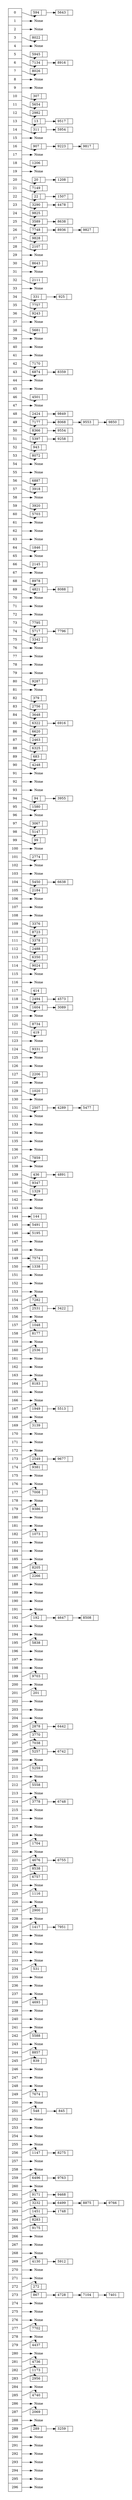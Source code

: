digraph grafica{
graph [pad="0.5"];
nodesep=.05;
rankdir=LR;
node [shape=record,width=.1,height=.1];
node0 [label = "<f0> 0|
<f1> 1|
<f2> 2|
<f3> 3|
<f4> 4|
<f5> 5|
<f6> 6|
<f7> 7|
<f8> 8|
<f9> 9|
<f10> 10|
<f11> 11|
<f12> 12|
<f13> 13|
<f14> 14|
<f15> 15|
<f16> 16|
<f17> 17|
<f18> 18|
<f19> 19|
<f20> 20|
<f21> 21|
<f22> 22|
<f23> 23|
<f24> 24|
<f25> 25|
<f26> 26|
<f27> 27|
<f28> 28|
<f29> 29|
<f30> 30|
<f31> 31|
<f32> 32|
<f33> 33|
<f34> 34|
<f35> 35|
<f36> 36|
<f37> 37|
<f38> 38|
<f39> 39|
<f40> 40|
<f41> 41|
<f42> 42|
<f43> 43|
<f44> 44|
<f45> 45|
<f46> 46|
<f47> 47|
<f48> 48|
<f49> 49|
<f50> 50|
<f51> 51|
<f52> 52|
<f53> 53|
<f54> 54|
<f55> 55|
<f56> 56|
<f57> 57|
<f58> 58|
<f59> 59|
<f60> 60|
<f61> 61|
<f62> 62|
<f63> 63|
<f64> 64|
<f65> 65|
<f66> 66|
<f67> 67|
<f68> 68|
<f69> 69|
<f70> 70|
<f71> 71|
<f72> 72|
<f73> 73|
<f74> 74|
<f75> 75|
<f76> 76|
<f77> 77|
<f78> 78|
<f79> 79|
<f80> 80|
<f81> 81|
<f82> 82|
<f83> 83|
<f84> 84|
<f85> 85|
<f86> 86|
<f87> 87|
<f88> 88|
<f89> 89|
<f90> 90|
<f91> 91|
<f92> 92|
<f93> 93|
<f94> 94|
<f95> 95|
<f96> 96|
<f97> 97|
<f98> 98|
<f99> 99|
<f100> 100|
<f101> 101|
<f102> 102|
<f103> 103|
<f104> 104|
<f105> 105|
<f106> 106|
<f107> 107|
<f108> 108|
<f109> 109|
<f110> 110|
<f111> 111|
<f112> 112|
<f113> 113|
<f114> 114|
<f115> 115|
<f116> 116|
<f117> 117|
<f118> 118|
<f119> 119|
<f120> 120|
<f121> 121|
<f122> 122|
<f123> 123|
<f124> 124|
<f125> 125|
<f126> 126|
<f127> 127|
<f128> 128|
<f129> 129|
<f130> 130|
<f131> 131|
<f132> 132|
<f133> 133|
<f134> 134|
<f135> 135|
<f136> 136|
<f137> 137|
<f138> 138|
<f139> 139|
<f140> 140|
<f141> 141|
<f142> 142|
<f143> 143|
<f144> 144|
<f145> 145|
<f146> 146|
<f147> 147|
<f148> 148|
<f149> 149|
<f150> 150|
<f151> 151|
<f152> 152|
<f153> 153|
<f154> 154|
<f155> 155|
<f156> 156|
<f157> 157|
<f158> 158|
<f159> 159|
<f160> 160|
<f161> 161|
<f162> 162|
<f163> 163|
<f164> 164|
<f165> 165|
<f166> 166|
<f167> 167|
<f168> 168|
<f169> 169|
<f170> 170|
<f171> 171|
<f172> 172|
<f173> 173|
<f174> 174|
<f175> 175|
<f176> 176|
<f177> 177|
<f178> 178|
<f179> 179|
<f180> 180|
<f181> 181|
<f182> 182|
<f183> 183|
<f184> 184|
<f185> 185|
<f186> 186|
<f187> 187|
<f188> 188|
<f189> 189|
<f190> 190|
<f191> 191|
<f192> 192|
<f193> 193|
<f194> 194|
<f195> 195|
<f196> 196|
<f197> 197|
<f198> 198|
<f199> 199|
<f200> 200|
<f201> 201|
<f202> 202|
<f203> 203|
<f204> 204|
<f205> 205|
<f206> 206|
<f207> 207|
<f208> 208|
<f209> 209|
<f210> 210|
<f211> 211|
<f212> 212|
<f213> 213|
<f214> 214|
<f215> 215|
<f216> 216|
<f217> 217|
<f218> 218|
<f219> 219|
<f220> 220|
<f221> 221|
<f222> 222|
<f223> 223|
<f224> 224|
<f225> 225|
<f226> 226|
<f227> 227|
<f228> 228|
<f229> 229|
<f230> 230|
<f231> 231|
<f232> 232|
<f233> 233|
<f234> 234|
<f235> 235|
<f236> 236|
<f237> 237|
<f238> 238|
<f239> 239|
<f240> 240|
<f241> 241|
<f242> 242|
<f243> 243|
<f244> 244|
<f245> 245|
<f246> 246|
<f247> 247|
<f248> 248|
<f249> 249|
<f250> 250|
<f251> 251|
<f252> 252|
<f253> 253|
<f254> 254|
<f255> 255|
<f256> 256|
<f257> 257|
<f258> 258|
<f259> 259|
<f260> 260|
<f261> 261|
<f262> 262|
<f263> 263|
<f264> 264|
<f265> 265|
<f266> 266|
<f267> 267|
<f268> 268|
<f269> 269|
<f270> 270|
<f271> 271|
<f272> 272|
<f273> 273|
<f274> 274|
<f275> 275|
<f276> 276|
<f277> 277|
<f278> 278|
<f279> 279|
<f280> 280|
<f281> 281|
<f282> 282|
<f283> 283|
<f284> 284|
<f285> 285|
<f286> 286|
<f287> 287|
<f288> 288|
<f289> 289|
<f290> 290|
<f291> 291|
<f292> 292|
<f293> 293|
<f294> 294|
<f295> 295|
<f296> 296",height=148.5, width=.8];
node594[label = "{<n> 594| <p> }"];
node5643[label = "{<n> 5643| <p> }"];
node0:f0 -> node594:n;
node594:p -> node5643:n;
nodeNone1 [shape=plaintext, label="None", width=0.5]
node0:f1 -> nodeNone1
nodeNone2 [shape=plaintext, label="None", width=0.5]
node0:f2 -> nodeNone2
node8022[label = "{<n> 8022| <p> }"];
node0:f3 -> node8022:n;
nodeNone4 [shape=plaintext, label="None", width=0.5]
node0:f4 -> nodeNone4
node5945[label = "{<n> 5945| <p> }"];
node0:f5 -> node5945:n;
node7134[label = "{<n> 7134| <p> }"];
node8916[label = "{<n> 8916| <p> }"];
node0:f6 -> node7134:n;
node7134:p -> node8916:n;
node8026[label = "{<n> 8026| <p> }"];
node0:f7 -> node8026:n;
nodeNone8 [shape=plaintext, label="None", width=0.5]
node0:f8 -> nodeNone8
nodeNone9 [shape=plaintext, label="None", width=0.5]
node0:f9 -> nodeNone9
node307[label = "{<n> 307| <p> }"];
node0:f10 -> node307:n;
node5654[label = "{<n> 5654| <p> }"];
node0:f11 -> node5654:n;
node2982[label = "{<n> 2982| <p> }"];
node0:f12 -> node2982:n;
node13[label = "{<n> 13| <p> }"];
node9517[label = "{<n> 9517| <p> }"];
node0:f13 -> node13:n;
node13:p -> node9517:n;
node311[label = "{<n> 311| <p> }"];
node5954[label = "{<n> 5954| <p> }"];
node0:f14 -> node311:n;
node311:p -> node5954:n;
nodeNone15 [shape=plaintext, label="None", width=0.5]
node0:f15 -> nodeNone15
node907[label = "{<n> 907| <p> }"];
node9223[label = "{<n> 9223| <p> }"];
node9817[label = "{<n> 9817| <p> }"];
node0:f16 -> node907:n;
node907:p -> node9223:n;
node9223:p -> node9817:n;
nodeNone17 [shape=plaintext, label="None", width=0.5]
node0:f17 -> nodeNone17
node1206[label = "{<n> 1206| <p> }"];
node0:f18 -> node1206:n;
nodeNone19 [shape=plaintext, label="None", width=0.5]
node0:f19 -> nodeNone19
node20[label = "{<n> 20| <p> }"];
node1208[label = "{<n> 1208| <p> }"];
node0:f20 -> node20:n;
node20:p -> node1208:n;
node7149[label = "{<n> 7149| <p> }"];
node0:f21 -> node7149:n;
node22[label = "{<n> 22| <p> }"];
node1507[label = "{<n> 1507| <p> }"];
node0:f22 -> node22:n;
node22:p -> node1507:n;
node3290[label = "{<n> 3290| <p> }"];
node4478[label = "{<n> 4478| <p> }"];
node0:f23 -> node3290:n;
node3290:p -> node4478:n;
node9825[label = "{<n> 9825| <p> }"];
node0:f24 -> node9825:n;
node3589[label = "{<n> 3589| <p> }"];
node8638[label = "{<n> 8638| <p> }"];
node0:f25 -> node3589:n;
node3589:p -> node8638:n;
node7748[label = "{<n> 7748| <p> }"];
node8936[label = "{<n> 8936| <p> }"];
node9827[label = "{<n> 9827| <p> }"];
node0:f26 -> node7748:n;
node7748:p -> node8936:n;
node8936:p -> node9827:n;
node9828[label = "{<n> 9828| <p> }"];
node0:f27 -> node9828:n;
node2107[label = "{<n> 2107| <p> }"];
node0:f28 -> node2107:n;
nodeNone29 [shape=plaintext, label="None", width=0.5]
node0:f29 -> nodeNone29
node8643[label = "{<n> 8643| <p> }"];
node0:f30 -> node8643:n;
nodeNone31 [shape=plaintext, label="None", width=0.5]
node0:f31 -> nodeNone31
node2111[label = "{<n> 2111| <p> }"];
node0:f32 -> node2111:n;
nodeNone33 [shape=plaintext, label="None", width=0.5]
node0:f33 -> nodeNone33
node331[label = "{<n> 331| <p> }"];
node925[label = "{<n> 925| <p> }"];
node0:f34 -> node331:n;
node331:p -> node925:n;
node7757[label = "{<n> 7757| <p> }"];
node0:f35 -> node7757:n;
node9243[label = "{<n> 9243| <p> }"];
node0:f36 -> node9243:n;
nodeNone37 [shape=plaintext, label="None", width=0.5]
node0:f37 -> nodeNone37
node5681[label = "{<n> 5681| <p> }"];
node0:f38 -> node5681:n;
nodeNone39 [shape=plaintext, label="None", width=0.5]
node0:f39 -> nodeNone39
nodeNone40 [shape=plaintext, label="None", width=0.5]
node0:f40 -> nodeNone40
nodeNone41 [shape=plaintext, label="None", width=0.5]
node0:f41 -> nodeNone41
node7170[label = "{<n> 7170| <p> }"];
node0:f42 -> node7170:n;
node6874[label = "{<n> 6874| <p> }"];
node8359[label = "{<n> 8359| <p> }"];
node0:f43 -> node6874:n;
node6874:p -> node8359:n;
nodeNone44 [shape=plaintext, label="None", width=0.5]
node0:f44 -> nodeNone44
nodeNone45 [shape=plaintext, label="None", width=0.5]
node0:f45 -> nodeNone45
node4501[label = "{<n> 4501| <p> }"];
node0:f46 -> node4501:n;
nodeNone47 [shape=plaintext, label="None", width=0.5]
node0:f47 -> nodeNone47
node2424[label = "{<n> 2424| <p> }"];
node9849[label = "{<n> 9849| <p> }"];
node0:f48 -> node2424:n;
node2424:p -> node9849:n;
node7177[label = "{<n> 7177| <p> }"];
node8068[label = "{<n> 8068| <p> }"];
node9553[label = "{<n> 9553| <p> }"];
node9850[label = "{<n> 9850| <p> }"];
node0:f49 -> node7177:n;
node7177:p -> node8068:n;
node8068:p -> node9553:n;
node9553:p -> node9850:n;
node8366[label = "{<n> 8366| <p> }"];
node9554[label = "{<n> 9554| <p> }"];
node0:f50 -> node8366:n;
node8366:p -> node9554:n;
node5397[label = "{<n> 5397| <p> }"];
node9258[label = "{<n> 9258| <p> }"];
node0:f51 -> node5397:n;
node5397:p -> node9258:n;
node943[label = "{<n> 943| <p> }"];
node0:f52 -> node943:n;
node8072[label = "{<n> 8072| <p> }"];
node0:f53 -> node8072:n;
nodeNone54 [shape=plaintext, label="None", width=0.5]
node0:f54 -> nodeNone54
nodeNone55 [shape=plaintext, label="None", width=0.5]
node0:f55 -> nodeNone55
node6887[label = "{<n> 6887| <p> }"];
node0:f56 -> node6887:n;
node3918[label = "{<n> 3918| <p> }"];
node0:f57 -> node3918:n;
nodeNone58 [shape=plaintext, label="None", width=0.5]
node0:f58 -> nodeNone58
node3920[label = "{<n> 3920| <p> }"];
node0:f59 -> node3920:n;
node5703[label = "{<n> 5703| <p> }"];
node0:f60 -> node5703:n;
nodeNone61 [shape=plaintext, label="None", width=0.5]
node0:f61 -> nodeNone61
nodeNone62 [shape=plaintext, label="None", width=0.5]
node0:f62 -> nodeNone62
nodeNone63 [shape=plaintext, label="None", width=0.5]
node0:f63 -> nodeNone63
node1846[label = "{<n> 1846| <p> }"];
node0:f64 -> node1846:n;
nodeNone65 [shape=plaintext, label="None", width=0.5]
node0:f65 -> nodeNone65
node2145[label = "{<n> 2145| <p> }"];
node0:f66 -> node2145:n;
nodeNone67 [shape=plaintext, label="None", width=0.5]
node0:f67 -> nodeNone67
node8978[label = "{<n> 8978| <p> }"];
node0:f68 -> node8978:n;
node4821[label = "{<n> 4821| <p> }"];
node8088[label = "{<n> 8088| <p> }"];
node0:f69 -> node4821:n;
node4821:p -> node8088:n;
nodeNone70 [shape=plaintext, label="None", width=0.5]
node0:f70 -> nodeNone70
nodeNone71 [shape=plaintext, label="None", width=0.5]
node0:f71 -> nodeNone71
nodeNone72 [shape=plaintext, label="None", width=0.5]
node0:f72 -> nodeNone72
node7795[label = "{<n> 7795| <p> }"];
node0:f73 -> node7795:n;
node5717[label = "{<n> 5717| <p> }"];
node7796[label = "{<n> 7796| <p> }"];
node0:f74 -> node5717:n;
node5717:p -> node7796:n;
node3342[label = "{<n> 3342| <p> }"];
node0:f75 -> node3342:n;
nodeNone76 [shape=plaintext, label="None", width=0.5]
node0:f76 -> nodeNone76
nodeNone77 [shape=plaintext, label="None", width=0.5]
node0:f77 -> nodeNone77
nodeNone78 [shape=plaintext, label="None", width=0.5]
node0:f78 -> nodeNone78
nodeNone79 [shape=plaintext, label="None", width=0.5]
node0:f79 -> nodeNone79
node9287[label = "{<n> 9287| <p> }"];
node0:f80 -> node9287:n;
nodeNone81 [shape=plaintext, label="None", width=0.5]
node0:f81 -> nodeNone81
node379[label = "{<n> 379| <p> }"];
node0:f82 -> node379:n;
node2756[label = "{<n> 2756| <p> }"];
node0:f83 -> node2756:n;
node3648[label = "{<n> 3648| <p> }"];
node0:f84 -> node3648:n;
node6322[label = "{<n> 6322| <p> }"];
node6916[label = "{<n> 6916| <p> }"];
node0:f85 -> node6322:n;
node6322:p -> node6916:n;
node6620[label = "{<n> 6620| <p> }"];
node0:f86 -> node6620:n;
node2463[label = "{<n> 2463| <p> }"];
node0:f87 -> node2463:n;
node6325[label = "{<n> 6325| <p> }"];
node0:f88 -> node6325:n;
node683[label = "{<n> 683| <p> }"];
node0:f89 -> node683:n;
node4248[label = "{<n> 4248| <p> }"];
node0:f90 -> node4248:n;
nodeNone91 [shape=plaintext, label="None", width=0.5]
node0:f91 -> nodeNone91
nodeNone92 [shape=plaintext, label="None", width=0.5]
node0:f92 -> nodeNone92
nodeNone93 [shape=plaintext, label="None", width=0.5]
node0:f93 -> nodeNone93
node94[label = "{<n> 94| <p> }"];
node3955[label = "{<n> 3955| <p> }"];
node0:f94 -> node94:n;
node94:p -> node3955:n;
node1580[label = "{<n> 1580| <p> }"];
node0:f95 -> node1580:n;
nodeNone96 [shape=plaintext, label="None", width=0.5]
node0:f96 -> nodeNone96
node3067[label = "{<n> 3067| <p> }"];
node0:f97 -> node3067:n;
node5147[label = "{<n> 5147| <p> }"];
node0:f98 -> node5147:n;
node99[label = "{<n> 99| <p> }"];
node0:f99 -> node99:n;
nodeNone100 [shape=plaintext, label="None", width=0.5]
node0:f100 -> nodeNone100
node2774[label = "{<n> 2774| <p> }"];
node0:f101 -> node2774:n;
nodeNone102 [shape=plaintext, label="None", width=0.5]
node0:f102 -> nodeNone102
nodeNone103 [shape=plaintext, label="None", width=0.5]
node0:f103 -> nodeNone103
node5450[label = "{<n> 5450| <p> }"];
node6638[label = "{<n> 6638| <p> }"];
node0:f104 -> node5450:n;
node5450:p -> node6638:n;
node2184[label = "{<n> 2184| <p> }"];
node0:f105 -> node2184:n;
nodeNone106 [shape=plaintext, label="None", width=0.5]
node0:f106 -> nodeNone106
nodeNone107 [shape=plaintext, label="None", width=0.5]
node0:f107 -> nodeNone107
nodeNone108 [shape=plaintext, label="None", width=0.5]
node0:f108 -> nodeNone108
node3376[label = "{<n> 3376| <p> }"];
node0:f109 -> node3376:n;
node8723[label = "{<n> 8723| <p> }"];
node0:f110 -> node8723:n;
node3378[label = "{<n> 3378| <p> }"];
node0:f111 -> node3378:n;
node2488[label = "{<n> 2488| <p> }"];
node0:f112 -> node2488:n;
node6350[label = "{<n> 6350| <p> }"];
node0:f113 -> node6350:n;
node9024[label = "{<n> 9024| <p> }"];
node0:f114 -> node9024:n;
nodeNone115 [shape=plaintext, label="None", width=0.5]
node0:f115 -> nodeNone115
nodeNone116 [shape=plaintext, label="None", width=0.5]
node0:f116 -> nodeNone116
node414[label = "{<n> 414| <p> }"];
node0:f117 -> node414:n;
node2494[label = "{<n> 2494| <p> }"];
node4573[label = "{<n> 4573| <p> }"];
node0:f118 -> node2494:n;
node2494:p -> node4573:n;
node1604[label = "{<n> 1604| <p> }"];
node3089[label = "{<n> 3089| <p> }"];
node0:f119 -> node1604:n;
node1604:p -> node3089:n;
nodeNone120 [shape=plaintext, label="None", width=0.5]
node0:f120 -> nodeNone120
node8734[label = "{<n> 8734| <p> }"];
node0:f121 -> node8734:n;
node419[label = "{<n> 419| <p> }"];
node0:f122 -> node419:n;
nodeNone123 [shape=plaintext, label="None", width=0.5]
node0:f123 -> nodeNone123
node9331[label = "{<n> 9331| <p> }"];
node0:f124 -> node9331:n;
nodeNone125 [shape=plaintext, label="None", width=0.5]
node0:f125 -> nodeNone125
nodeNone126 [shape=plaintext, label="None", width=0.5]
node0:f126 -> nodeNone126
node2206[label = "{<n> 2206| <p> }"];
node0:f127 -> node2206:n;
nodeNone128 [shape=plaintext, label="None", width=0.5]
node0:f128 -> nodeNone128
node1020[label = "{<n> 1020| <p> }"];
node0:f129 -> node1020:n;
nodeNone130 [shape=plaintext, label="None", width=0.5]
node0:f130 -> nodeNone130
node2507[label = "{<n> 2507| <p> }"];
node4289[label = "{<n> 4289| <p> }"];
node5477[label = "{<n> 5477| <p> }"];
node0:f131 -> node2507:n;
node2507:p -> node4289:n;
node4289:p -> node5477:n;
nodeNone132 [shape=plaintext, label="None", width=0.5]
node0:f132 -> nodeNone132
nodeNone133 [shape=plaintext, label="None", width=0.5]
node0:f133 -> nodeNone133
nodeNone134 [shape=plaintext, label="None", width=0.5]
node0:f134 -> nodeNone134
nodeNone135 [shape=plaintext, label="None", width=0.5]
node0:f135 -> nodeNone135
nodeNone136 [shape=plaintext, label="None", width=0.5]
node0:f136 -> nodeNone136
node7859[label = "{<n> 7859| <p> }"];
node0:f137 -> node7859:n;
nodeNone138 [shape=plaintext, label="None", width=0.5]
node0:f138 -> nodeNone138
node436[label = "{<n> 436| <p> }"];
node4891[label = "{<n> 4891| <p> }"];
node0:f139 -> node436:n;
node436:p -> node4891:n;
node9347[label = "{<n> 9347| <p> }"];
node0:f140 -> node9347:n;
node1329[label = "{<n> 1329| <p> }"];
node0:f141 -> node1329:n;
nodeNone142 [shape=plaintext, label="None", width=0.5]
node0:f142 -> nodeNone142
nodeNone143 [shape=plaintext, label="None", width=0.5]
node0:f143 -> nodeNone143
node144[label = "{<n> 144| <p> }"];
node0:f144 -> node144:n;
node5491[label = "{<n> 5491| <p> }"];
node0:f145 -> node5491:n;
node5195[label = "{<n> 5195| <p> }"];
node0:f146 -> node5195:n;
nodeNone147 [shape=plaintext, label="None", width=0.5]
node0:f147 -> nodeNone147
nodeNone148 [shape=plaintext, label="None", width=0.5]
node0:f148 -> nodeNone148
node7574[label = "{<n> 7574| <p> }"];
node0:f149 -> node7574:n;
node1338[label = "{<n> 1338| <p> }"];
node0:f150 -> node1338:n;
nodeNone151 [shape=plaintext, label="None", width=0.5]
node0:f151 -> nodeNone151
nodeNone152 [shape=plaintext, label="None", width=0.5]
node0:f152 -> nodeNone152
nodeNone153 [shape=plaintext, label="None", width=0.5]
node0:f153 -> nodeNone153
node7282[label = "{<n> 7282| <p> }"];
node0:f154 -> node7282:n;
node2531[label = "{<n> 2531| <p> }"];
node3422[label = "{<n> 3422| <p> }"];
node0:f155 -> node2531:n;
node2531:p -> node3422:n;
nodeNone156 [shape=plaintext, label="None", width=0.5]
node0:f156 -> nodeNone156
node1048[label = "{<n> 1048| <p> }"];
node0:f157 -> node1048:n;
node8177[label = "{<n> 8177| <p> }"];
node0:f158 -> node8177:n;
nodeNone159 [shape=plaintext, label="None", width=0.5]
node0:f159 -> nodeNone159
node2536[label = "{<n> 2536| <p> }"];
node0:f160 -> node2536:n;
nodeNone161 [shape=plaintext, label="None", width=0.5]
node0:f161 -> nodeNone161
nodeNone162 [shape=plaintext, label="None", width=0.5]
node0:f162 -> nodeNone162
nodeNone163 [shape=plaintext, label="None", width=0.5]
node0:f163 -> nodeNone163
node8183[label = "{<n> 8183| <p> }"];
node0:f164 -> node8183:n;
nodeNone165 [shape=plaintext, label="None", width=0.5]
node0:f165 -> nodeNone165
nodeNone166 [shape=plaintext, label="None", width=0.5]
node0:f166 -> nodeNone166
node1949[label = "{<n> 1949| <p> }"];
node5513[label = "{<n> 5513| <p> }"];
node0:f167 -> node1949:n;
node1949:p -> node5513:n;
nodeNone168 [shape=plaintext, label="None", width=0.5]
node0:f168 -> nodeNone168
node3139[label = "{<n> 3139| <p> }"];
node0:f169 -> node3139:n;
nodeNone170 [shape=plaintext, label="None", width=0.5]
node0:f170 -> nodeNone170
nodeNone171 [shape=plaintext, label="None", width=0.5]
node0:f171 -> nodeNone171
nodeNone172 [shape=plaintext, label="None", width=0.5]
node0:f172 -> nodeNone172
node2549[label = "{<n> 2549| <p> }"];
node9677[label = "{<n> 9677| <p> }"];
node0:f173 -> node2549:n;
node2549:p -> node9677:n;
node9381[label = "{<n> 9381| <p> }"];
node0:f174 -> node9381:n;
nodeNone175 [shape=plaintext, label="None", width=0.5]
node0:f175 -> nodeNone175
nodeNone176 [shape=plaintext, label="None", width=0.5]
node0:f176 -> nodeNone176
node7008[label = "{<n> 7008| <p> }"];
node0:f177 -> node7008:n;
nodeNone178 [shape=plaintext, label="None", width=0.5]
node0:f178 -> nodeNone178
node9386[label = "{<n> 9386| <p> }"];
node0:f179 -> node9386:n;
nodeNone180 [shape=plaintext, label="None", width=0.5]
node0:f180 -> nodeNone180
nodeNone181 [shape=plaintext, label="None", width=0.5]
node0:f181 -> nodeNone181
node1073[label = "{<n> 1073| <p> }"];
node0:f182 -> node1073:n;
nodeNone183 [shape=plaintext, label="None", width=0.5]
node0:f183 -> nodeNone183
nodeNone184 [shape=plaintext, label="None", width=0.5]
node0:f184 -> nodeNone184
nodeNone185 [shape=plaintext, label="None", width=0.5]
node0:f185 -> nodeNone185
node8205[label = "{<n> 8205| <p> }"];
node0:f186 -> node8205:n;
node2266[label = "{<n> 2266| <p> }"];
node0:f187 -> node2266:n;
nodeNone188 [shape=plaintext, label="None", width=0.5]
node0:f188 -> nodeNone188
nodeNone189 [shape=plaintext, label="None", width=0.5]
node0:f189 -> nodeNone189
nodeNone190 [shape=plaintext, label="None", width=0.5]
node0:f190 -> nodeNone190
nodeNone191 [shape=plaintext, label="None", width=0.5]
node0:f191 -> nodeNone191
node192[label = "{<n> 192| <p> }"];
node4647[label = "{<n> 4647| <p> }"];
node8508[label = "{<n> 8508| <p> }"];
node0:f192 -> node192:n;
node192:p -> node4647:n;
node4647:p -> node8508:n;
nodeNone193 [shape=plaintext, label="None", width=0.5]
node0:f193 -> nodeNone193
nodeNone194 [shape=plaintext, label="None", width=0.5]
node0:f194 -> nodeNone194
node5838[label = "{<n> 5838| <p> }"];
node0:f195 -> node5838:n;
nodeNone196 [shape=plaintext, label="None", width=0.5]
node0:f196 -> nodeNone196
nodeNone197 [shape=plaintext, label="None", width=0.5]
node0:f197 -> nodeNone197
nodeNone198 [shape=plaintext, label="None", width=0.5]
node0:f198 -> nodeNone198
node9703[label = "{<n> 9703| <p> }"];
node0:f199 -> node9703:n;
nodeNone200 [shape=plaintext, label="None", width=0.5]
node0:f200 -> nodeNone200
node201[label = "{<n> 201| <p> }"];
node0:f201 -> node201:n;
nodeNone202 [shape=plaintext, label="None", width=0.5]
node0:f202 -> nodeNone202
nodeNone203 [shape=plaintext, label="None", width=0.5]
node0:f203 -> nodeNone203
nodeNone204 [shape=plaintext, label="None", width=0.5]
node0:f204 -> nodeNone204
node2878[label = "{<n> 2878| <p> }"];
node6442[label = "{<n> 6442| <p> }"];
node0:f205 -> node2878:n;
node2878:p -> node6442:n;
node3770[label = "{<n> 3770| <p> }"];
node0:f206 -> node3770:n;
node7038[label = "{<n> 7038| <p> }"];
node0:f207 -> node7038:n;
node5257[label = "{<n> 5257| <p> }"];
node6742[label = "{<n> 6742| <p> }"];
node0:f208 -> node5257:n;
node5257:p -> node6742:n;
nodeNone209 [shape=plaintext, label="None", width=0.5]
node0:f209 -> nodeNone209
node5259[label = "{<n> 5259| <p> }"];
node0:f210 -> node5259:n;
nodeNone211 [shape=plaintext, label="None", width=0.5]
node0:f211 -> nodeNone211
node5558[label = "{<n> 5558| <p> }"];
node0:f212 -> node5558:n;
nodeNone213 [shape=plaintext, label="None", width=0.5]
node0:f213 -> nodeNone213
node3778[label = "{<n> 3778| <p> }"];
node6748[label = "{<n> 6748| <p> }"];
node0:f214 -> node3778:n;
node3778:p -> node6748:n;
nodeNone215 [shape=plaintext, label="None", width=0.5]
node0:f215 -> nodeNone215
nodeNone216 [shape=plaintext, label="None", width=0.5]
node0:f216 -> nodeNone216
nodeNone217 [shape=plaintext, label="None", width=0.5]
node0:f217 -> nodeNone217
nodeNone218 [shape=plaintext, label="None", width=0.5]
node0:f218 -> nodeNone218
node1704[label = "{<n> 1704| <p> }"];
node0:f219 -> node1704:n;
nodeNone220 [shape=plaintext, label="None", width=0.5]
node0:f220 -> nodeNone220
node4676[label = "{<n> 4676| <p> }"];
node6755[label = "{<n> 6755| <p> }"];
node0:f221 -> node4676:n;
node4676:p -> node6755:n;
node8538[label = "{<n> 8538| <p> }"];
node0:f222 -> node8538:n;
node6757[label = "{<n> 6757| <p> }"];
node0:f223 -> node6757:n;
nodeNone224 [shape=plaintext, label="None", width=0.5]
node0:f224 -> nodeNone224
node1116[label = "{<n> 1116| <p> }"];
node0:f225 -> node1116:n;
nodeNone226 [shape=plaintext, label="None", width=0.5]
node0:f226 -> nodeNone226
node2900[label = "{<n> 2900| <p> }"];
node0:f227 -> node2900:n;
nodeNone228 [shape=plaintext, label="None", width=0.5]
node0:f228 -> nodeNone228
node1417[label = "{<n> 1417| <p> }"];
node7951[label = "{<n> 7951| <p> }"];
node0:f229 -> node1417:n;
node1417:p -> node7951:n;
nodeNone230 [shape=plaintext, label="None", width=0.5]
node0:f230 -> nodeNone230
nodeNone231 [shape=plaintext, label="None", width=0.5]
node0:f231 -> nodeNone231
nodeNone232 [shape=plaintext, label="None", width=0.5]
node0:f232 -> nodeNone232
nodeNone233 [shape=plaintext, label="None", width=0.5]
node0:f233 -> nodeNone233
node531[label = "{<n> 531| <p> }"];
node0:f234 -> node531:n;
nodeNone235 [shape=plaintext, label="None", width=0.5]
node0:f235 -> nodeNone235
nodeNone236 [shape=plaintext, label="None", width=0.5]
node0:f236 -> nodeNone236
nodeNone237 [shape=plaintext, label="None", width=0.5]
node0:f237 -> nodeNone237
node4693[label = "{<n> 4693| <p> }"];
node0:f238 -> node4693:n;
nodeNone239 [shape=plaintext, label="None", width=0.5]
node0:f239 -> nodeNone239
nodeNone240 [shape=plaintext, label="None", width=0.5]
node0:f240 -> nodeNone240
nodeNone241 [shape=plaintext, label="None", width=0.5]
node0:f241 -> nodeNone241
node5588[label = "{<n> 5588| <p> }"];
node0:f242 -> node5588:n;
nodeNone243 [shape=plaintext, label="None", width=0.5]
node0:f243 -> nodeNone243
node8857[label = "{<n> 8857| <p> }"];
node0:f244 -> node8857:n;
node839[label = "{<n> 839| <p> }"];
node0:f245 -> node839:n;
nodeNone246 [shape=plaintext, label="None", width=0.5]
node0:f246 -> nodeNone246
nodeNone247 [shape=plaintext, label="None", width=0.5]
node0:f247 -> nodeNone247
nodeNone248 [shape=plaintext, label="None", width=0.5]
node0:f248 -> nodeNone248
node7674[label = "{<n> 7674| <p> }"];
node0:f249 -> node7674:n;
nodeNone250 [shape=plaintext, label="None", width=0.5]
node0:f250 -> nodeNone250
node548[label = "{<n> 548| <p> }"];
node845[label = "{<n> 845| <p> }"];
node0:f251 -> node548:n;
node548:p -> node845:n;
nodeNone252 [shape=plaintext, label="None", width=0.5]
node0:f252 -> nodeNone252
nodeNone253 [shape=plaintext, label="None", width=0.5]
node0:f253 -> nodeNone253
nodeNone254 [shape=plaintext, label="None", width=0.5]
node0:f254 -> nodeNone254
nodeNone255 [shape=plaintext, label="None", width=0.5]
node0:f255 -> nodeNone255
node1147[label = "{<n> 1147| <p> }"];
node8275[label = "{<n> 8275| <p> }"];
node0:f256 -> node1147:n;
node1147:p -> node8275:n;
nodeNone257 [shape=plaintext, label="None", width=0.5]
node0:f257 -> nodeNone257
nodeNone258 [shape=plaintext, label="None", width=0.5]
node0:f258 -> nodeNone258
node6496[label = "{<n> 6496| <p> }"];
node9763[label = "{<n> 9763| <p> }"];
node0:f259 -> node6496:n;
node6496:p -> node9763:n;
nodeNone260 [shape=plaintext, label="None", width=0.5]
node0:f260 -> nodeNone260
node9171[label = "{<n> 9171| <p> }"];
node9468[label = "{<n> 9468| <p> }"];
node0:f261 -> node9171:n;
node9171:p -> node9468:n;
node3232[label = "{<n> 3232| <p> }"];
node6499[label = "{<n> 6499| <p> }"];
node8875[label = "{<n> 8875| <p> }"];
node9766[label = "{<n> 9766| <p> }"];
node0:f262 -> node3232:n;
node3232:p -> node6499:n;
node6499:p -> node8875:n;
node8875:p -> node9766:n;
node1451[label = "{<n> 1451| <p> }"];
node1748[label = "{<n> 1748| <p> }"];
node0:f263 -> node1451:n;
node1451:p -> node1748:n;
node8283[label = "{<n> 8283| <p> }"];
node0:f264 -> node8283:n;
node9175[label = "{<n> 9175| <p> }"];
node0:f265 -> node9175:n;
nodeNone266 [shape=plaintext, label="None", width=0.5]
node0:f266 -> nodeNone266
nodeNone267 [shape=plaintext, label="None", width=0.5]
node0:f267 -> nodeNone267
nodeNone268 [shape=plaintext, label="None", width=0.5]
node0:f268 -> nodeNone268
node4130[label = "{<n> 4130| <p> }"];
node5912[label = "{<n> 5912| <p> }"];
node0:f269 -> node4130:n;
node4130:p -> node5912:n;
nodeNone270 [shape=plaintext, label="None", width=0.5]
node0:f270 -> nodeNone270
nodeNone271 [shape=plaintext, label="None", width=0.5]
node0:f271 -> nodeNone271
node272[label = "{<n> 272| <p> }"];
node0:f272 -> node272:n;
node867[label = "{<n> 867| <p> }"];
node4728[label = "{<n> 4728| <p> }"];
node7104[label = "{<n> 7104| <p> }"];
node7401[label = "{<n> 7401| <p> }"];
node0:f273 -> node867:n;
node867:p -> node4728:n;
node4728:p -> node7104:n;
node7104:p -> node7401:n;
nodeNone274 [shape=plaintext, label="None", width=0.5]
node0:f274 -> nodeNone274
nodeNone275 [shape=plaintext, label="None", width=0.5]
node0:f275 -> nodeNone275
nodeNone276 [shape=plaintext, label="None", width=0.5]
node0:f276 -> nodeNone276
node7702[label = "{<n> 7702| <p> }"];
node0:f277 -> node7702:n;
nodeNone278 [shape=plaintext, label="None", width=0.5]
node0:f278 -> nodeNone278
node4437[label = "{<n> 4437| <p> }"];
node0:f279 -> node4437:n;
nodeNone280 [shape=plaintext, label="None", width=0.5]
node0:f280 -> nodeNone280
node4736[label = "{<n> 4736| <p> }"];
node0:f281 -> node4736:n;
node1173[label = "{<n> 1173| <p> }"];
node0:f282 -> node1173:n;
node2956[label = "{<n> 2956| <p> }"];
node0:f283 -> node2956:n;
nodeNone284 [shape=plaintext, label="None", width=0.5]
node0:f284 -> nodeNone284
node4740[label = "{<n> 4740| <p> }"];
node0:f285 -> node4740:n;
nodeNone286 [shape=plaintext, label="None", width=0.5]
node0:f286 -> nodeNone286
node2069[label = "{<n> 2069| <p> }"];
node0:f287 -> node2069:n;
nodeNone288 [shape=plaintext, label="None", width=0.5]
node0:f288 -> nodeNone288
node289[label = "{<n> 289| <p> }"];
node3259[label = "{<n> 3259| <p> }"];
node0:f289 -> node289:n;
node289:p -> node3259:n;
nodeNone290 [shape=plaintext, label="None", width=0.5]
node0:f290 -> nodeNone290
nodeNone291 [shape=plaintext, label="None", width=0.5]
node0:f291 -> nodeNone291
nodeNone292 [shape=plaintext, label="None", width=0.5]
node0:f292 -> nodeNone292
nodeNone293 [shape=plaintext, label="None", width=0.5]
node0:f293 -> nodeNone293
nodeNone294 [shape=plaintext, label="None", width=0.5]
node0:f294 -> nodeNone294
nodeNone295 [shape=plaintext, label="None", width=0.5]
node0:f295 -> nodeNone295
nodeNone296 [shape=plaintext, label="None", width=0.5]
node0:f296 -> nodeNone296
 }
